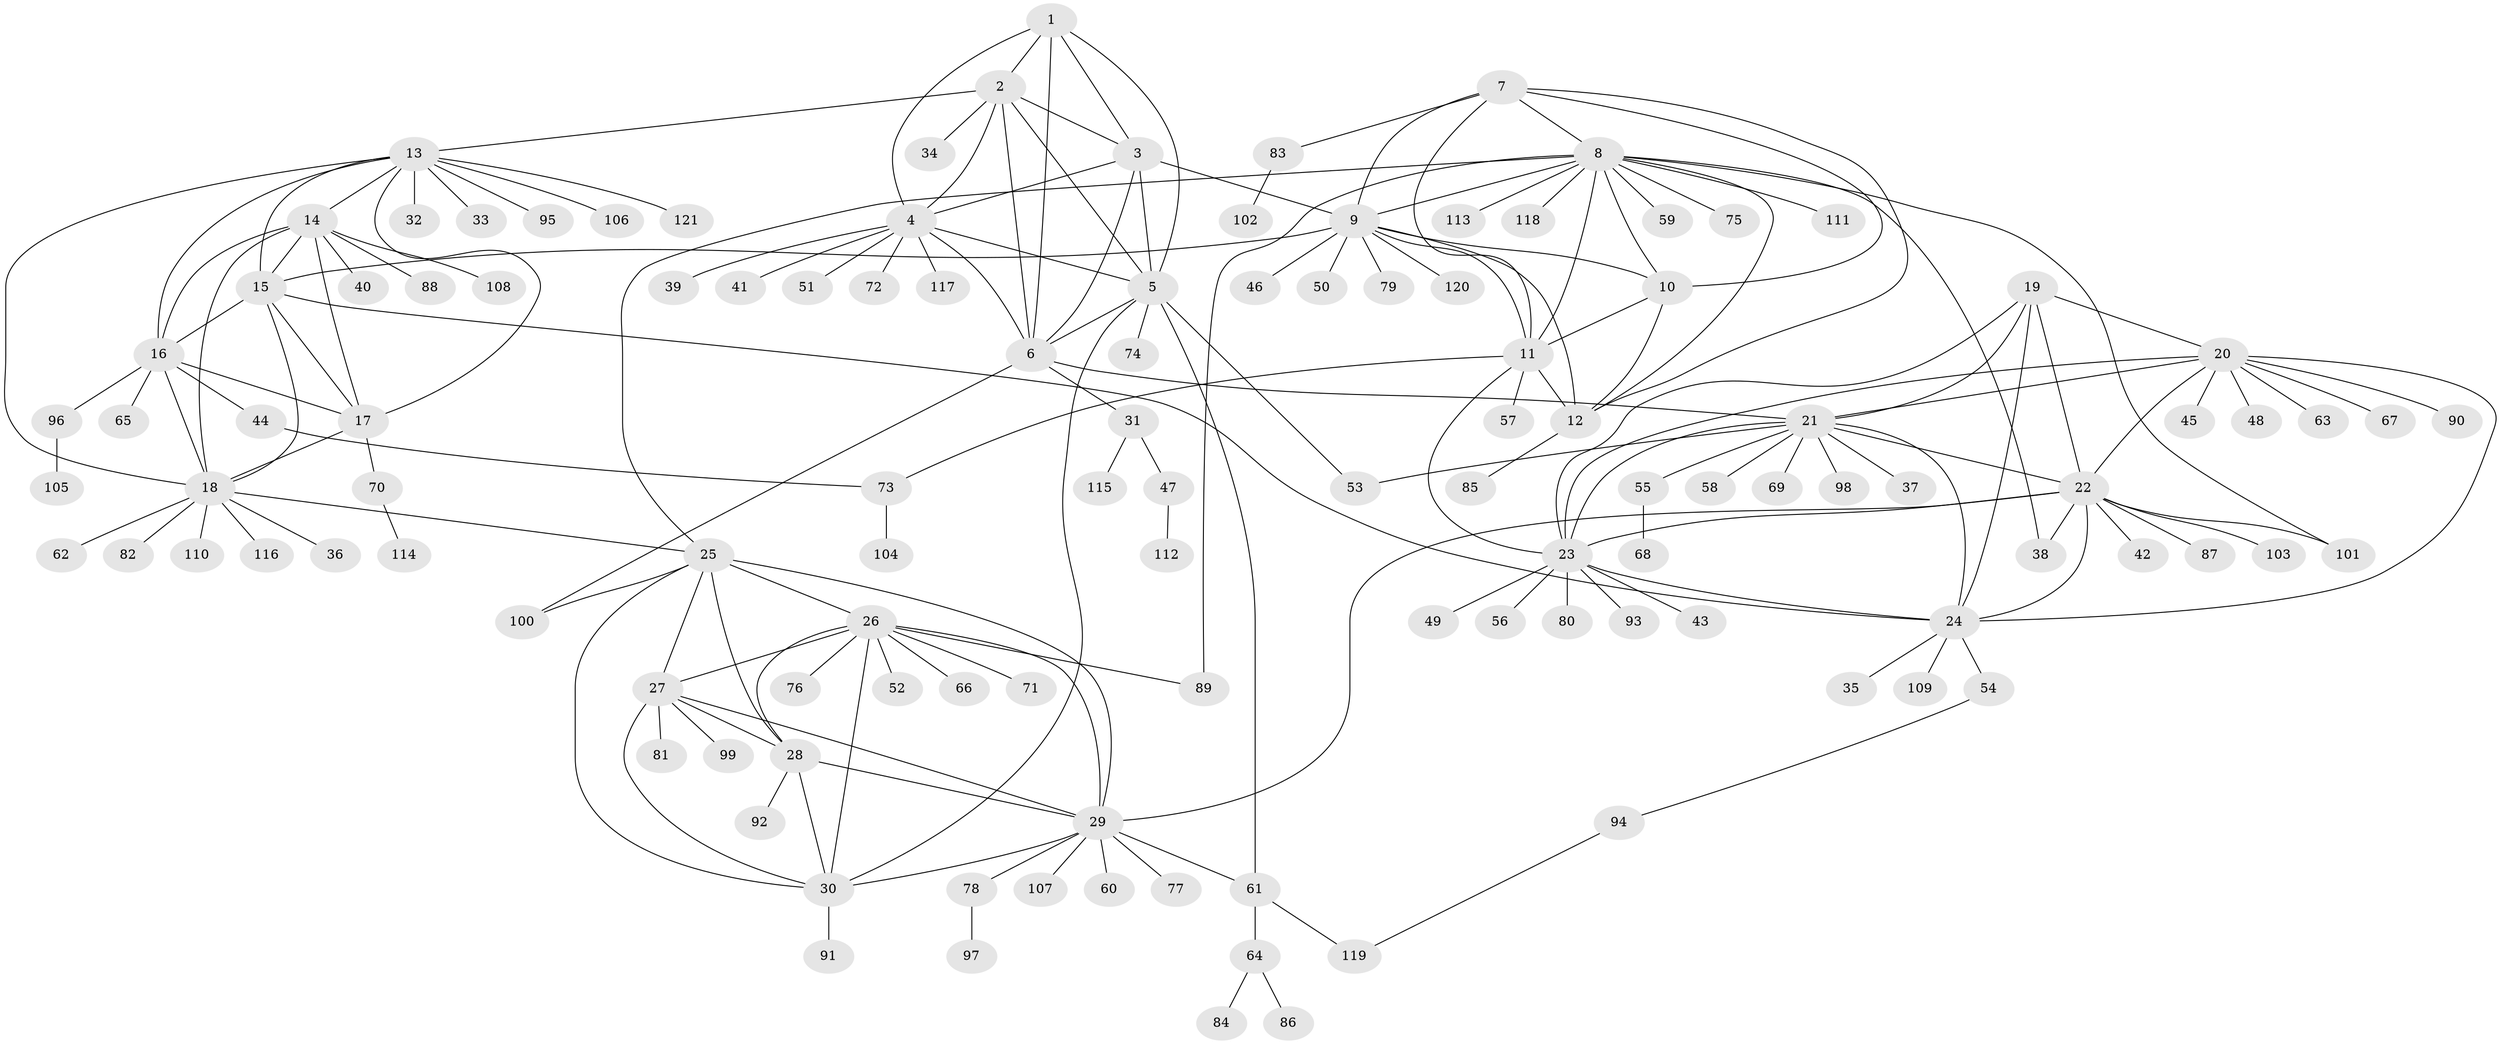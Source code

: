 // coarse degree distribution, {4: 0.020833333333333332, 10: 0.020833333333333332, 13: 0.03125, 8: 0.041666666666666664, 7: 0.020833333333333332, 5: 0.052083333333333336, 9: 0.052083333333333336, 6: 0.010416666666666666, 3: 0.010416666666666666, 1: 0.6458333333333334, 2: 0.09375}
// Generated by graph-tools (version 1.1) at 2025/52/02/27/25 19:52:20]
// undirected, 121 vertices, 184 edges
graph export_dot {
graph [start="1"]
  node [color=gray90,style=filled];
  1;
  2;
  3;
  4;
  5;
  6;
  7;
  8;
  9;
  10;
  11;
  12;
  13;
  14;
  15;
  16;
  17;
  18;
  19;
  20;
  21;
  22;
  23;
  24;
  25;
  26;
  27;
  28;
  29;
  30;
  31;
  32;
  33;
  34;
  35;
  36;
  37;
  38;
  39;
  40;
  41;
  42;
  43;
  44;
  45;
  46;
  47;
  48;
  49;
  50;
  51;
  52;
  53;
  54;
  55;
  56;
  57;
  58;
  59;
  60;
  61;
  62;
  63;
  64;
  65;
  66;
  67;
  68;
  69;
  70;
  71;
  72;
  73;
  74;
  75;
  76;
  77;
  78;
  79;
  80;
  81;
  82;
  83;
  84;
  85;
  86;
  87;
  88;
  89;
  90;
  91;
  92;
  93;
  94;
  95;
  96;
  97;
  98;
  99;
  100;
  101;
  102;
  103;
  104;
  105;
  106;
  107;
  108;
  109;
  110;
  111;
  112;
  113;
  114;
  115;
  116;
  117;
  118;
  119;
  120;
  121;
  1 -- 2;
  1 -- 3;
  1 -- 4;
  1 -- 5;
  1 -- 6;
  2 -- 3;
  2 -- 4;
  2 -- 5;
  2 -- 6;
  2 -- 13;
  2 -- 34;
  3 -- 4;
  3 -- 5;
  3 -- 6;
  3 -- 9;
  4 -- 5;
  4 -- 6;
  4 -- 39;
  4 -- 41;
  4 -- 51;
  4 -- 72;
  4 -- 117;
  5 -- 6;
  5 -- 30;
  5 -- 53;
  5 -- 61;
  5 -- 74;
  6 -- 21;
  6 -- 31;
  6 -- 100;
  7 -- 8;
  7 -- 9;
  7 -- 10;
  7 -- 11;
  7 -- 12;
  7 -- 83;
  8 -- 9;
  8 -- 10;
  8 -- 11;
  8 -- 12;
  8 -- 25;
  8 -- 38;
  8 -- 59;
  8 -- 75;
  8 -- 89;
  8 -- 101;
  8 -- 111;
  8 -- 113;
  8 -- 118;
  9 -- 10;
  9 -- 11;
  9 -- 12;
  9 -- 15;
  9 -- 46;
  9 -- 50;
  9 -- 79;
  9 -- 120;
  10 -- 11;
  10 -- 12;
  11 -- 12;
  11 -- 23;
  11 -- 57;
  11 -- 73;
  12 -- 85;
  13 -- 14;
  13 -- 15;
  13 -- 16;
  13 -- 17;
  13 -- 18;
  13 -- 32;
  13 -- 33;
  13 -- 95;
  13 -- 106;
  13 -- 121;
  14 -- 15;
  14 -- 16;
  14 -- 17;
  14 -- 18;
  14 -- 40;
  14 -- 88;
  14 -- 108;
  15 -- 16;
  15 -- 17;
  15 -- 18;
  15 -- 24;
  16 -- 17;
  16 -- 18;
  16 -- 44;
  16 -- 65;
  16 -- 96;
  17 -- 18;
  17 -- 70;
  18 -- 25;
  18 -- 36;
  18 -- 62;
  18 -- 82;
  18 -- 110;
  18 -- 116;
  19 -- 20;
  19 -- 21;
  19 -- 22;
  19 -- 23;
  19 -- 24;
  20 -- 21;
  20 -- 22;
  20 -- 23;
  20 -- 24;
  20 -- 45;
  20 -- 48;
  20 -- 63;
  20 -- 67;
  20 -- 90;
  21 -- 22;
  21 -- 23;
  21 -- 24;
  21 -- 37;
  21 -- 53;
  21 -- 55;
  21 -- 58;
  21 -- 69;
  21 -- 98;
  22 -- 23;
  22 -- 24;
  22 -- 29;
  22 -- 38;
  22 -- 42;
  22 -- 87;
  22 -- 101;
  22 -- 103;
  23 -- 24;
  23 -- 43;
  23 -- 49;
  23 -- 56;
  23 -- 80;
  23 -- 93;
  24 -- 35;
  24 -- 54;
  24 -- 109;
  25 -- 26;
  25 -- 27;
  25 -- 28;
  25 -- 29;
  25 -- 30;
  25 -- 100;
  26 -- 27;
  26 -- 28;
  26 -- 29;
  26 -- 30;
  26 -- 52;
  26 -- 66;
  26 -- 71;
  26 -- 76;
  26 -- 89;
  27 -- 28;
  27 -- 29;
  27 -- 30;
  27 -- 81;
  27 -- 99;
  28 -- 29;
  28 -- 30;
  28 -- 92;
  29 -- 30;
  29 -- 60;
  29 -- 61;
  29 -- 77;
  29 -- 78;
  29 -- 107;
  30 -- 91;
  31 -- 47;
  31 -- 115;
  44 -- 73;
  47 -- 112;
  54 -- 94;
  55 -- 68;
  61 -- 64;
  61 -- 119;
  64 -- 84;
  64 -- 86;
  70 -- 114;
  73 -- 104;
  78 -- 97;
  83 -- 102;
  94 -- 119;
  96 -- 105;
}
